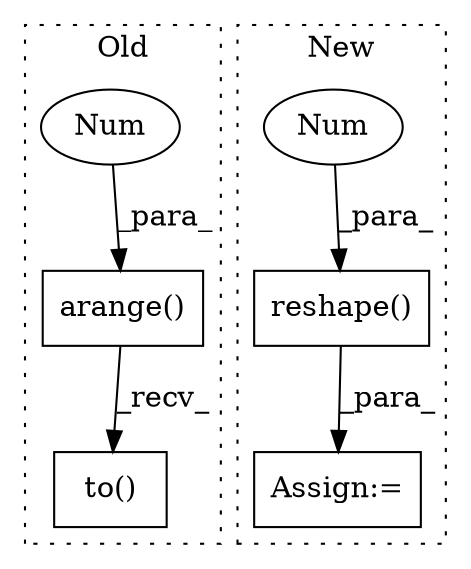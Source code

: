 digraph G {
subgraph cluster0 {
1 [label="arange()" a="75" s="7372,7410" l="13,1" shape="box"];
4 [label="to()" a="75" s="7372,7431" l="43,1" shape="box"];
5 [label="Num" a="76" s="7385" l="1" shape="ellipse"];
label = "Old";
style="dotted";
}
subgraph cluster1 {
2 [label="reshape()" a="75" s="8045,8071" l="21,1" shape="box"];
3 [label="Assign:=" a="68" s="8028" l="3" shape="box"];
6 [label="Num" a="76" s="8066" l="2" shape="ellipse"];
label = "New";
style="dotted";
}
1 -> 4 [label="_recv_"];
2 -> 3 [label="_para_"];
5 -> 1 [label="_para_"];
6 -> 2 [label="_para_"];
}